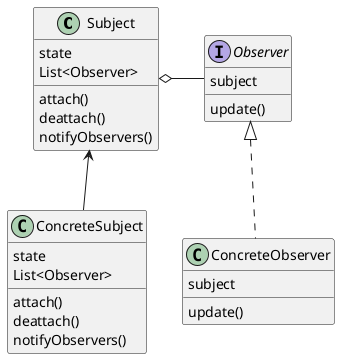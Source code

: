 @startuml

class Subject{
    state
    List<Observer>

    attach()
    deattach()
    notifyObservers()
}
class ConcreteSubject{
    state
    List<Observer>

    attach()
    deattach()
    notifyObservers()
}
ConcreteSubject -up-> Subject


Interface Observer{
    subject
    update()
}
class ConcreteObserver{
   subject
   update()
}
ConcreteObserver .up.|>Observer
Subject o-right- Observer

@enduml